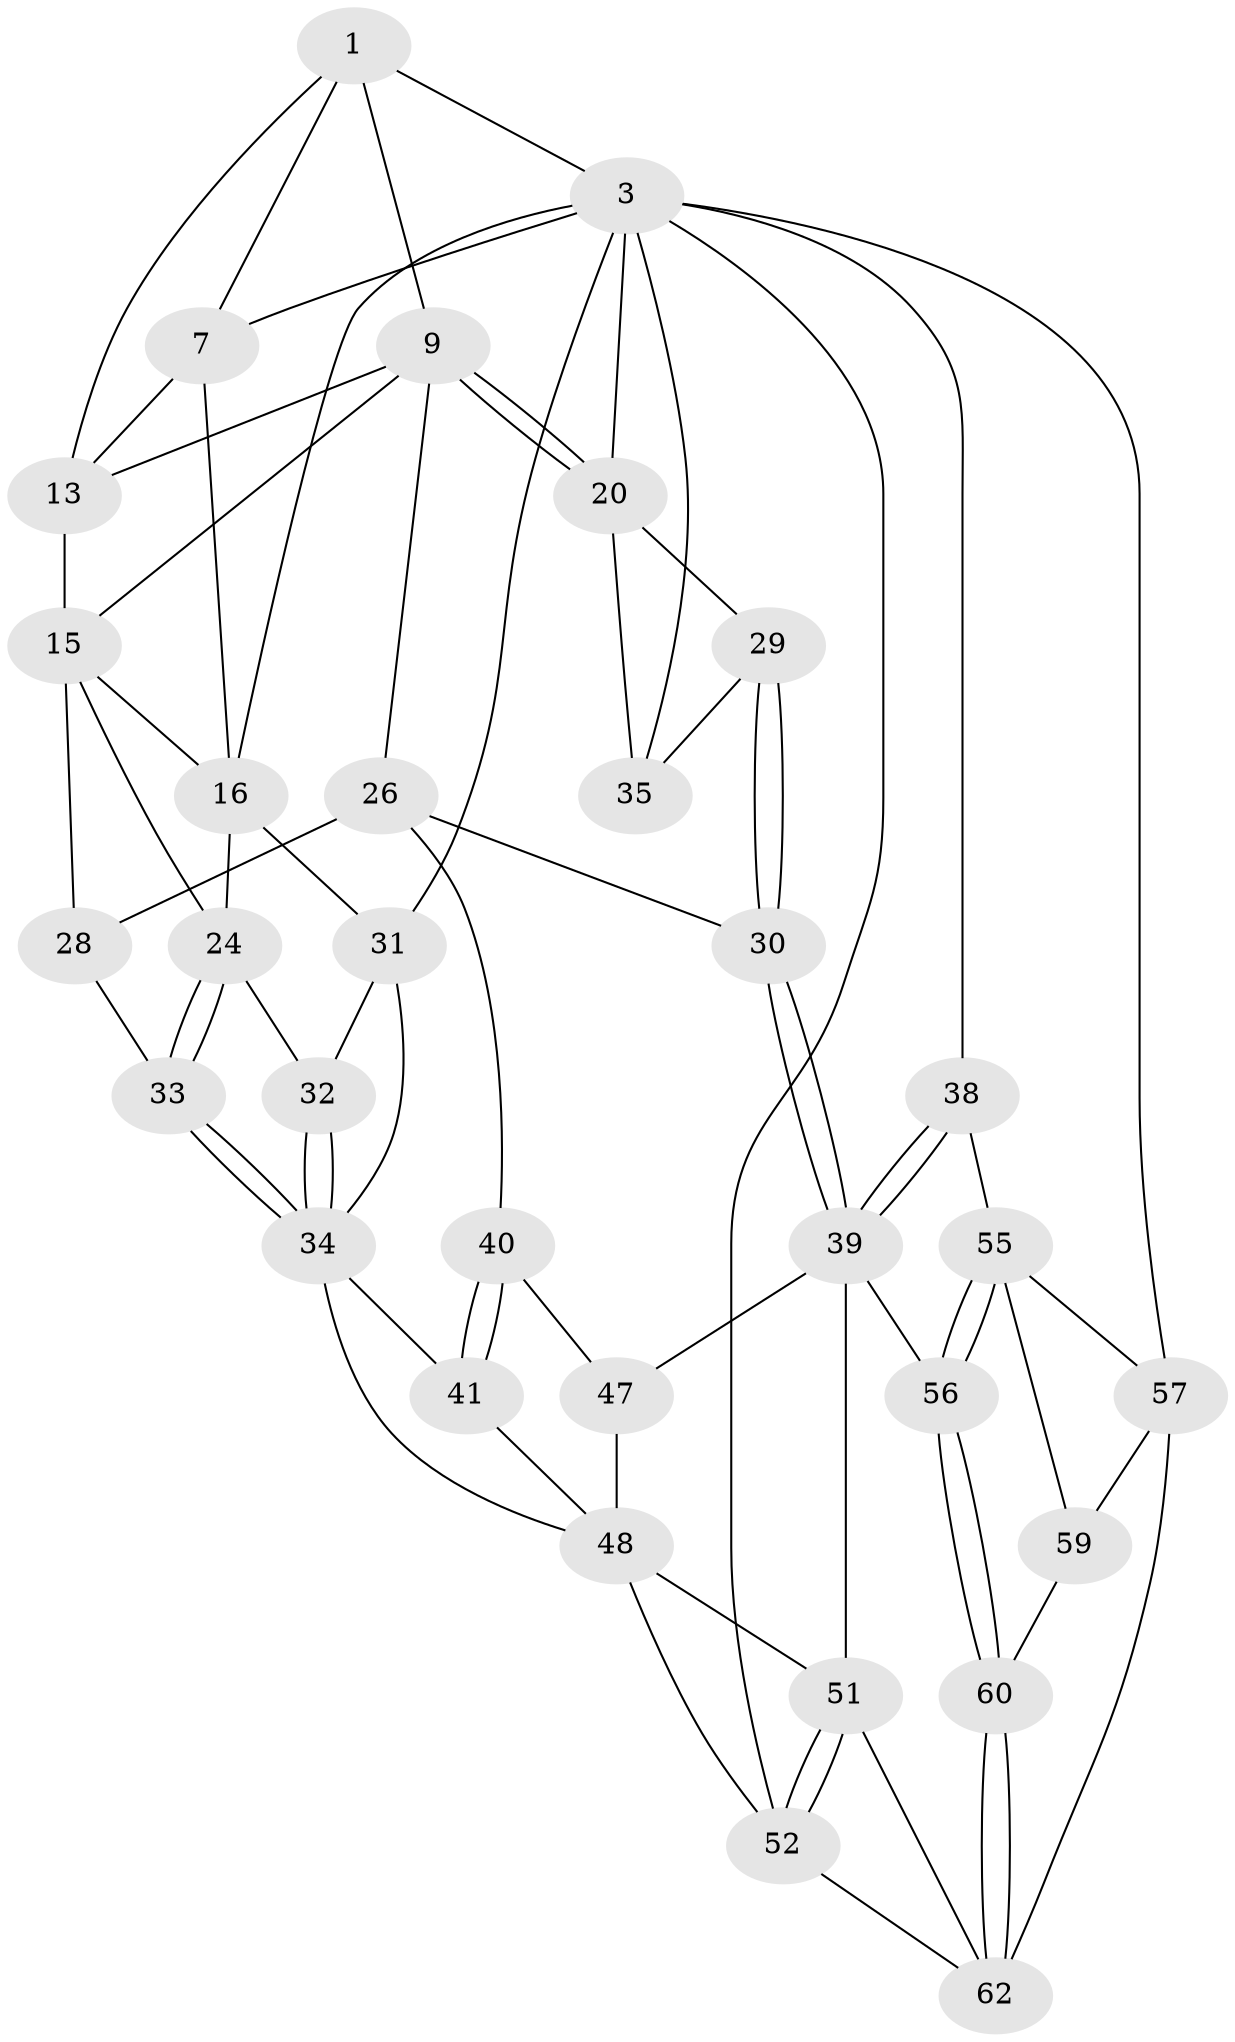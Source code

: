 // original degree distribution, {3: 0.03125, 4: 0.28125, 5: 0.4375, 6: 0.25}
// Generated by graph-tools (version 1.1) at 2025/16/03/09/25 04:16:50]
// undirected, 32 vertices, 75 edges
graph export_dot {
graph [start="1"]
  node [color=gray90,style=filled];
  1 [pos="+0.5580819145265669+0",super="+2+6"];
  3 [pos="+1+0",super="+4+36"];
  7 [pos="+0.3245161244331522+0.08020733992825455",super="+8"];
  9 [pos="+0.7197305047031507+0.17608018862348027",super="+10"];
  13 [pos="+0.5032251844987818+0.07165669499224803",super="+14"];
  15 [pos="+0.3456390326633448+0.2301708663783643",super="+17"];
  16 [pos="+0.20423649574133942+0.19601904653830918",super="+18"];
  20 [pos="+1+0.07630856172654774",super="+21"];
  24 [pos="+0.2118851053976396+0.4311768065905217",super="+25"];
  26 [pos="+0.5796909149217468+0.47538543674523",super="+27"];
  28 [pos="+0.45765765080313114+0.42231551303634873"];
  29 [pos="+0.768726143775976+0.4006757189780296"];
  30 [pos="+0.7242764227526614+0.4726813657264105"];
  31 [pos="+0+0.3851572835041622",super="+43"];
  32 [pos="+0+0.3598032626688834"];
  33 [pos="+0.21958851746187574+0.46228682437516655"];
  34 [pos="+0.1931110128278974+0.603876327347782",super="+42"];
  35 [pos="+1+0.22529482323595704"];
  38 [pos="+0.985068391448977+0.65380213206406"];
  39 [pos="+0.7901874032707845+0.5512088687471536",super="+46"];
  40 [pos="+0.5531150994930728+0.49064836999888317"];
  41 [pos="+0.2459873275686402+0.626463999918156"];
  47 [pos="+0.5503341182282999+0.5442525196453692"];
  48 [pos="+0.37855839305669786+0.7104459141520042",super="+50+49"];
  51 [pos="+0.5312516836372799+0.8108020606203155",super="+54"];
  52 [pos="+0.4012384667436418+0.9909866032959371",super="+61"];
  55 [pos="+0.8984802439092187+0.7605388817649835",super="+58"];
  56 [pos="+0.7195530218753652+0.8303232512300036"];
  57 [pos="+1+1",super="+64"];
  59 [pos="+0.8302939129276361+1"];
  60 [pos="+0.7520288892657137+0.9190826541507265"];
  62 [pos="+0.5778777527566269+1",super="+63"];
  1 -- 3;
  1 -- 9;
  1 -- 13;
  1 -- 7;
  3 -- 20;
  3 -- 7;
  3 -- 31;
  3 -- 16;
  3 -- 52;
  3 -- 35;
  3 -- 38;
  3 -- 57;
  7 -- 13;
  7 -- 16;
  9 -- 20 [weight=2];
  9 -- 20;
  9 -- 26;
  9 -- 13;
  9 -- 15;
  13 -- 15;
  15 -- 16;
  15 -- 24;
  15 -- 28;
  16 -- 24;
  16 -- 31;
  20 -- 35;
  20 -- 29;
  24 -- 33;
  24 -- 33;
  24 -- 32;
  26 -- 30;
  26 -- 40;
  26 -- 28;
  28 -- 33;
  29 -- 30;
  29 -- 30;
  29 -- 35;
  30 -- 39;
  30 -- 39;
  31 -- 32;
  31 -- 34;
  32 -- 34;
  32 -- 34;
  33 -- 34;
  33 -- 34;
  34 -- 48;
  34 -- 41;
  38 -- 39;
  38 -- 39;
  38 -- 55;
  39 -- 56;
  39 -- 47;
  39 -- 51;
  40 -- 41;
  40 -- 41;
  40 -- 47;
  41 -- 48;
  47 -- 48;
  48 -- 52;
  48 -- 51;
  51 -- 52;
  51 -- 52;
  51 -- 62;
  52 -- 62;
  55 -- 56;
  55 -- 56;
  55 -- 57;
  55 -- 59;
  56 -- 60;
  56 -- 60;
  57 -- 59;
  57 -- 62;
  59 -- 60;
  60 -- 62;
  60 -- 62;
}
